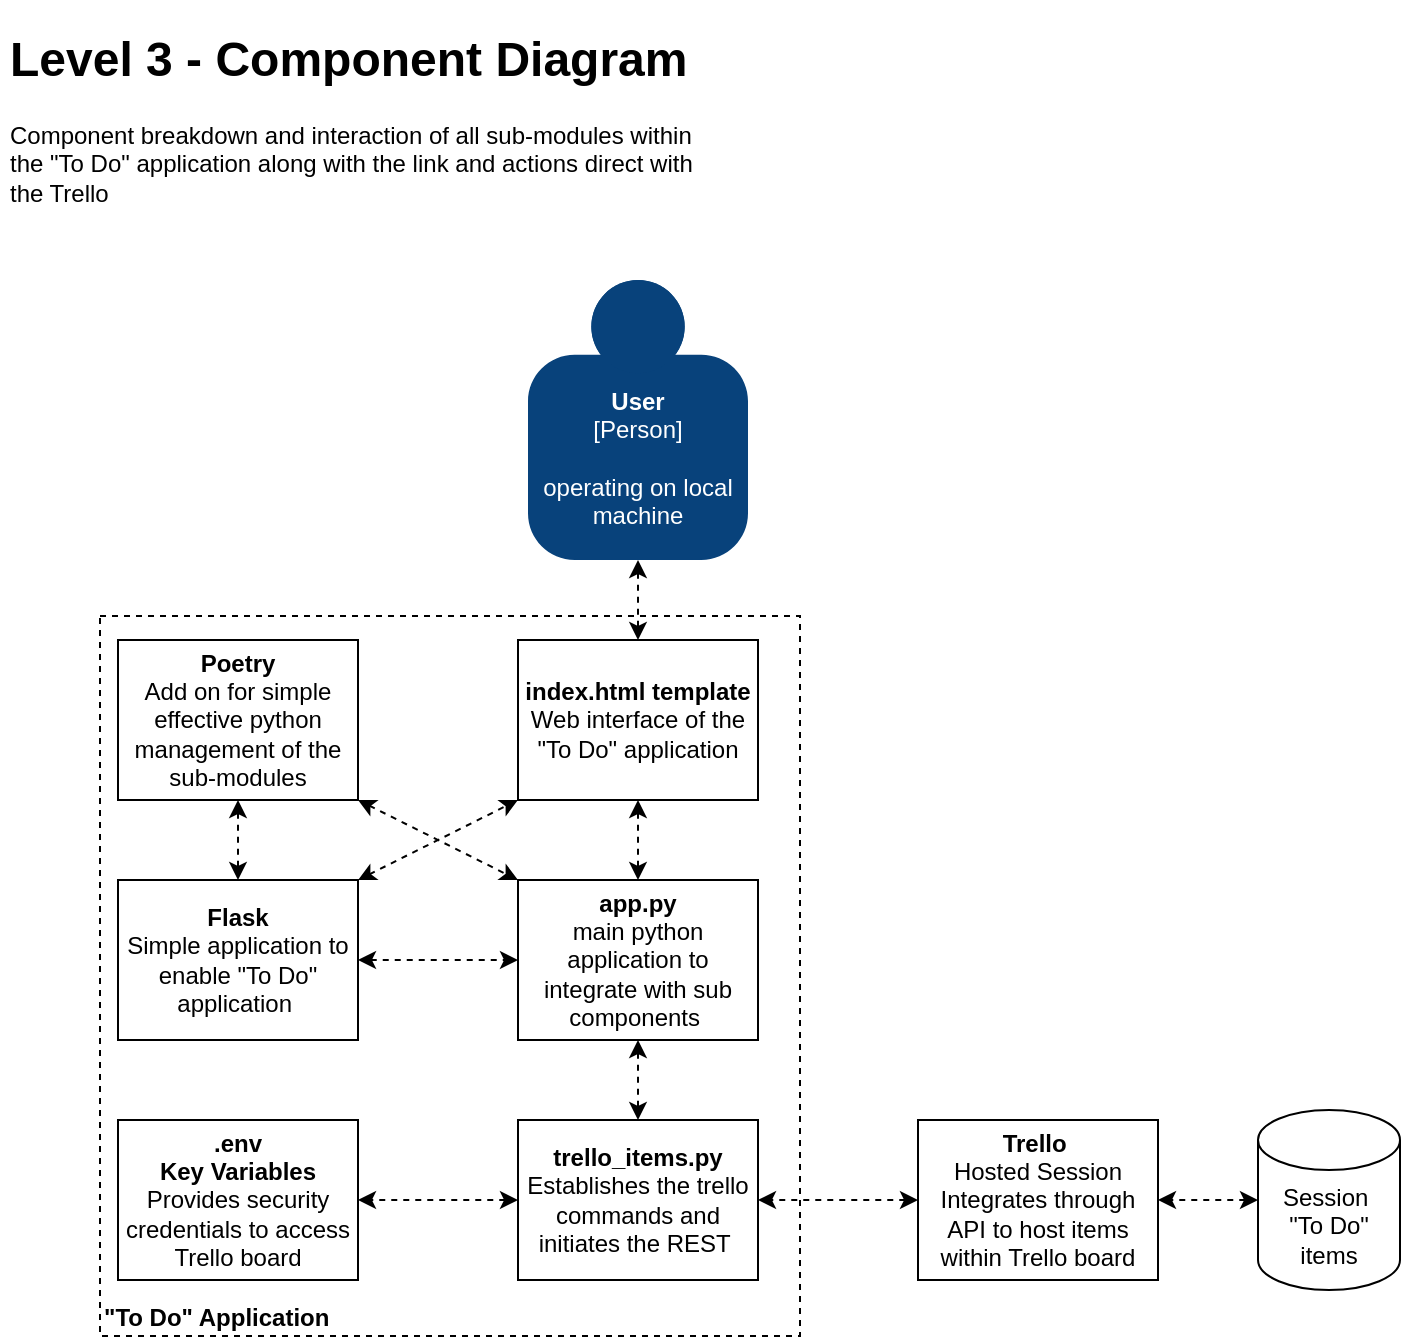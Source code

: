 <mxfile version="14.1.1" type="device"><diagram id="KauEdUtZ4gGPXWSDjoRl" name="Page-1"><mxGraphModel dx="977" dy="625" grid="1" gridSize="10" guides="1" tooltips="1" connect="1" arrows="1" fold="1" page="1" pageScale="1" pageWidth="827" pageHeight="1169" math="0" shadow="0"><root><mxCell id="0"/><mxCell id="1" parent="0"/><mxCell id="XqSRNYo3AOZQyciVRCXd-20" value="&quot;To Do&quot; Application" style="rounded=0;whiteSpace=wrap;html=1;fillColor=none;dashed=1;align=left;verticalAlign=bottom;fontStyle=1" vertex="1" parent="1"><mxGeometry x="90" y="338" width="350" height="360" as="geometry"/></mxCell><mxCell id="nwp7mrSP4jnHNaige7qW-1" value="&lt;h1&gt;Level 3 - Component Diagram&lt;/h1&gt;&lt;p&gt;Component breakdown and interaction of all sub-modules within the &quot;To Do&quot; application along with the link and actions direct with the Trello&lt;/p&gt;" style="text;html=1;strokeColor=none;fillColor=none;spacing=5;spacingTop=-20;whiteSpace=wrap;overflow=hidden;rounded=0;" parent="1" vertex="1"><mxGeometry x="40" y="40" width="360" height="120" as="geometry"/></mxCell><mxCell id="XqSRNYo3AOZQyciVRCXd-1" value="&lt;b&gt;app.py&lt;/b&gt;&lt;br&gt;main python application to integrate with sub components&amp;nbsp;" style="rounded=0;whiteSpace=wrap;html=1;" vertex="1" parent="1"><mxGeometry x="299" y="470" width="120" height="80" as="geometry"/></mxCell><mxCell id="XqSRNYo3AOZQyciVRCXd-2" value="&lt;b&gt;trello_items.py&lt;/b&gt;&lt;br&gt;Establishes the trello commands and initiates the REST&amp;nbsp;" style="rounded=0;whiteSpace=wrap;html=1;" vertex="1" parent="1"><mxGeometry x="299" y="590" width="120" height="80" as="geometry"/></mxCell><mxCell id="XqSRNYo3AOZQyciVRCXd-3" value="&lt;b&gt;index.html template&lt;/b&gt;&lt;br&gt;Web interface of the &quot;To Do&quot; application" style="rounded=0;whiteSpace=wrap;html=1;" vertex="1" parent="1"><mxGeometry x="299" y="350" width="120" height="80" as="geometry"/></mxCell><mxCell id="XqSRNYo3AOZQyciVRCXd-4" value="&lt;b&gt;Poetry&lt;/b&gt;&lt;br&gt;Add on for simple effective python management of the sub-modules" style="rounded=0;whiteSpace=wrap;html=1;" vertex="1" parent="1"><mxGeometry x="99" y="350" width="120" height="80" as="geometry"/></mxCell><mxCell id="XqSRNYo3AOZQyciVRCXd-5" value="&lt;b&gt;.env&lt;br&gt;Key Variables&lt;/b&gt;&lt;br&gt;Provides security credentials to access Trello board" style="rounded=0;whiteSpace=wrap;html=1;" vertex="1" parent="1"><mxGeometry x="99" y="590" width="120" height="80" as="geometry"/></mxCell><mxCell id="XqSRNYo3AOZQyciVRCXd-6" value="&lt;b&gt;Trello&lt;/b&gt;&amp;nbsp;&lt;br&gt;Hosted Session&lt;br&gt;Integrates through API to host items within Trello board" style="rounded=0;whiteSpace=wrap;html=1;" vertex="1" parent="1"><mxGeometry x="499" y="590" width="120" height="80" as="geometry"/></mxCell><mxCell id="XqSRNYo3AOZQyciVRCXd-7" value="Session&amp;nbsp;&lt;br&gt;&quot;To Do&quot; items" style="shape=cylinder3;whiteSpace=wrap;html=1;boundedLbl=1;backgroundOutline=1;size=15;" vertex="1" parent="1"><mxGeometry x="669" y="585" width="71" height="90" as="geometry"/></mxCell><mxCell id="XqSRNYo3AOZQyciVRCXd-8" value="&lt;b&gt;Flask&lt;/b&gt;&lt;br&gt;Simple application to enable &quot;To Do&quot; application&amp;nbsp;" style="rounded=0;whiteSpace=wrap;html=1;" vertex="1" parent="1"><mxGeometry x="99" y="470" width="120" height="80" as="geometry"/></mxCell><object placeholders="1" c4Name="User" c4Type="Person" c4Description="operating on local machine" label="&lt;b&gt;%c4Name%&lt;/b&gt;&lt;div&gt;[%c4Type%]&lt;/div&gt;&lt;br&gt;&lt;div&gt;%c4Description%&lt;/div&gt;" id="XqSRNYo3AOZQyciVRCXd-9"><mxCell style="html=1;dashed=0;whitespace=wrap;fillColor=#08427b;strokeColor=none;fontColor=#ffffff;shape=mxgraph.c4.person;align=center;metaEdit=1;points=[[0.5,0,0],[1,0.5,0],[1,0.75,0],[0.75,1,0],[0.5,1,0],[0.25,1,0],[0,0.75,0],[0,0.5,0]];metaData={&quot;c4Type&quot;:{&quot;editable&quot;:false}};whiteSpace=wrap;" vertex="1" parent="1"><mxGeometry x="304" y="170" width="110.0" height="140" as="geometry"/></mxCell></object><mxCell id="XqSRNYo3AOZQyciVRCXd-10" value="" style="endArrow=classic;startArrow=classic;html=1;entryX=0;entryY=0.5;entryDx=0;entryDy=0;dashed=1;exitX=1;exitY=0.5;exitDx=0;exitDy=0;" edge="1" parent="1" source="XqSRNYo3AOZQyciVRCXd-8" target="XqSRNYo3AOZQyciVRCXd-1"><mxGeometry width="50" height="50" relative="1" as="geometry"><mxPoint x="219" y="530" as="sourcePoint"/><mxPoint x="299" y="480" as="targetPoint"/></mxGeometry></mxCell><mxCell id="XqSRNYo3AOZQyciVRCXd-11" value="" style="endArrow=classic;startArrow=classic;html=1;exitX=0.5;exitY=1;exitDx=0;exitDy=0;exitPerimeter=0;entryX=0.5;entryY=0;entryDx=0;entryDy=0;dashed=1;" edge="1" parent="1" source="XqSRNYo3AOZQyciVRCXd-9" target="XqSRNYo3AOZQyciVRCXd-3"><mxGeometry width="50" height="50" relative="1" as="geometry"><mxPoint x="249" y="470" as="sourcePoint"/><mxPoint x="299" y="420" as="targetPoint"/></mxGeometry></mxCell><mxCell id="XqSRNYo3AOZQyciVRCXd-12" value="" style="endArrow=classic;startArrow=classic;html=1;entryX=0;entryY=0;entryDx=0;entryDy=0;exitX=1;exitY=1;exitDx=0;exitDy=0;dashed=1;" edge="1" parent="1" source="XqSRNYo3AOZQyciVRCXd-4" target="XqSRNYo3AOZQyciVRCXd-1"><mxGeometry width="50" height="50" relative="1" as="geometry"><mxPoint x="219" y="420.0" as="sourcePoint"/><mxPoint x="299" y="420.0" as="targetPoint"/></mxGeometry></mxCell><mxCell id="XqSRNYo3AOZQyciVRCXd-13" value="" style="endArrow=classic;startArrow=classic;html=1;dashed=1;exitX=0.5;exitY=1;exitDx=0;exitDy=0;entryX=0.5;entryY=0;entryDx=0;entryDy=0;" edge="1" parent="1" source="XqSRNYo3AOZQyciVRCXd-4" target="XqSRNYo3AOZQyciVRCXd-8"><mxGeometry width="50" height="50" relative="1" as="geometry"><mxPoint x="229" y="530.0" as="sourcePoint"/><mxPoint x="159" y="480" as="targetPoint"/></mxGeometry></mxCell><mxCell id="XqSRNYo3AOZQyciVRCXd-14" value="" style="endArrow=classic;startArrow=classic;html=1;dashed=1;exitX=0.5;exitY=1;exitDx=0;exitDy=0;entryX=0.5;entryY=0;entryDx=0;entryDy=0;" edge="1" parent="1" source="XqSRNYo3AOZQyciVRCXd-3" target="XqSRNYo3AOZQyciVRCXd-1"><mxGeometry width="50" height="50" relative="1" as="geometry"><mxPoint x="159" y="450.0" as="sourcePoint"/><mxPoint x="159" y="500.0" as="targetPoint"/></mxGeometry></mxCell><mxCell id="XqSRNYo3AOZQyciVRCXd-15" value="" style="endArrow=classic;startArrow=classic;html=1;dashed=1;exitX=0.5;exitY=1;exitDx=0;exitDy=0;entryX=0.5;entryY=0;entryDx=0;entryDy=0;" edge="1" parent="1" source="XqSRNYo3AOZQyciVRCXd-1" target="XqSRNYo3AOZQyciVRCXd-2"><mxGeometry width="50" height="50" relative="1" as="geometry"><mxPoint x="369" y="450.0" as="sourcePoint"/><mxPoint x="369" y="500.0" as="targetPoint"/></mxGeometry></mxCell><mxCell id="XqSRNYo3AOZQyciVRCXd-16" value="" style="endArrow=classic;startArrow=classic;html=1;dashed=1;entryX=1;entryY=0.5;entryDx=0;entryDy=0;" edge="1" parent="1" source="XqSRNYo3AOZQyciVRCXd-2" target="XqSRNYo3AOZQyciVRCXd-5"><mxGeometry width="50" height="50" relative="1" as="geometry"><mxPoint x="449" y="500.0" as="sourcePoint"/><mxPoint x="359" y="570" as="targetPoint"/></mxGeometry></mxCell><mxCell id="XqSRNYo3AOZQyciVRCXd-17" value="" style="endArrow=classic;startArrow=classic;html=1;dashed=1;entryX=1;entryY=0.5;entryDx=0;entryDy=0;exitX=0;exitY=0.5;exitDx=0;exitDy=0;" edge="1" parent="1" source="XqSRNYo3AOZQyciVRCXd-6" target="XqSRNYo3AOZQyciVRCXd-2"><mxGeometry width="50" height="50" relative="1" as="geometry"><mxPoint x="489" y="600" as="sourcePoint"/><mxPoint x="439" y="600" as="targetPoint"/></mxGeometry></mxCell><mxCell id="XqSRNYo3AOZQyciVRCXd-18" value="" style="endArrow=classic;startArrow=classic;html=1;dashed=1;entryX=1;entryY=0.5;entryDx=0;entryDy=0;exitX=0;exitY=0.5;exitDx=0;exitDy=0;exitPerimeter=0;" edge="1" parent="1" source="XqSRNYo3AOZQyciVRCXd-7" target="XqSRNYo3AOZQyciVRCXd-6"><mxGeometry width="50" height="50" relative="1" as="geometry"><mxPoint x="509" y="630" as="sourcePoint"/><mxPoint x="429" y="630" as="targetPoint"/></mxGeometry></mxCell><mxCell id="XqSRNYo3AOZQyciVRCXd-19" value="" style="endArrow=classic;startArrow=classic;html=1;entryX=0;entryY=1;entryDx=0;entryDy=0;dashed=1;exitX=1;exitY=0;exitDx=0;exitDy=0;" edge="1" parent="1" source="XqSRNYo3AOZQyciVRCXd-8" target="XqSRNYo3AOZQyciVRCXd-3"><mxGeometry width="50" height="50" relative="1" as="geometry"><mxPoint x="219" y="520" as="sourcePoint"/><mxPoint x="309" y="530.0" as="targetPoint"/></mxGeometry></mxCell></root></mxGraphModel></diagram></mxfile>